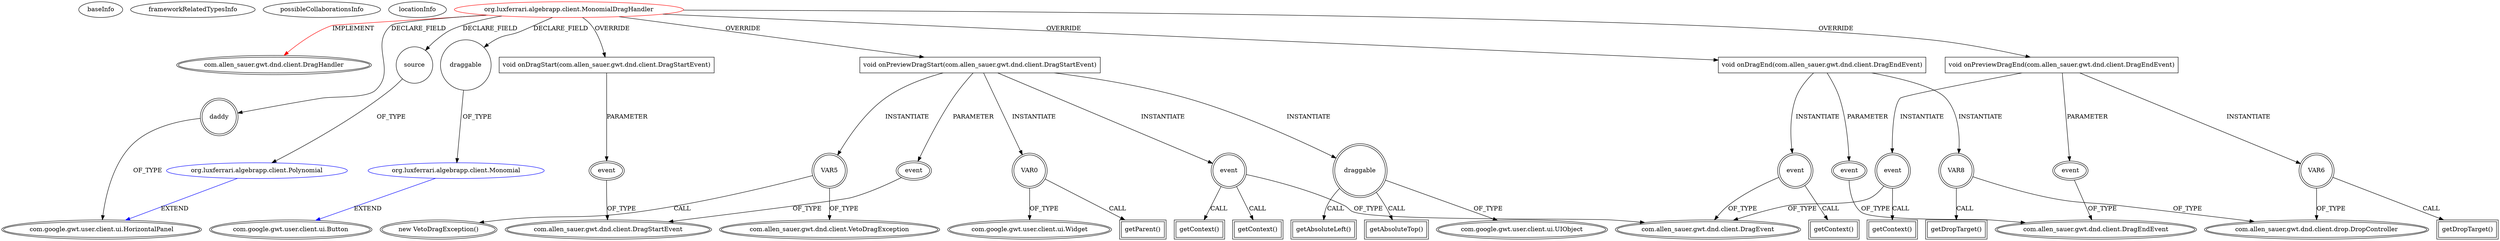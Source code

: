 digraph {
baseInfo[graphId=3644,category="extension_graph",isAnonymous=false,possibleRelation=true]
frameworkRelatedTypesInfo[0="com.allen_sauer.gwt.dnd.client.DragHandler"]
possibleCollaborationsInfo[0="3644~FIELD_DECLARATION-~com.allen_sauer.gwt.dnd.client.DragHandler ~com.google.gwt.user.client.ui.Button ~false~false",1="3644~FIELD_DECLARATION-~com.allen_sauer.gwt.dnd.client.DragHandler ~com.google.gwt.user.client.ui.HorizontalPanel ~false~false"]
locationInfo[projectName="luxferrari-AlgebrApp",filePath="/luxferrari-AlgebrApp/AlgebrApp-master/AlgebrApp/src/org/luxferrari/algebrapp/client/MonomialDragHandler.java",contextSignature="MonomialDragHandler",graphId="3644"]
0[label="org.luxferrari.algebrapp.client.MonomialDragHandler",vertexType="ROOT_CLIENT_CLASS_DECLARATION",isFrameworkType=false,color=red]
1[label="com.allen_sauer.gwt.dnd.client.DragHandler",vertexType="FRAMEWORK_INTERFACE_TYPE",isFrameworkType=true,peripheries=2]
2[label="daddy",vertexType="FIELD_DECLARATION",isFrameworkType=true,peripheries=2,shape=circle]
3[label="com.google.gwt.user.client.ui.HorizontalPanel",vertexType="FRAMEWORK_CLASS_TYPE",isFrameworkType=true,peripheries=2]
4[label="draggable",vertexType="FIELD_DECLARATION",isFrameworkType=false,shape=circle]
5[label="org.luxferrari.algebrapp.client.Monomial",vertexType="REFERENCE_CLIENT_CLASS_DECLARATION",isFrameworkType=false,color=blue]
6[label="com.google.gwt.user.client.ui.Button",vertexType="FRAMEWORK_CLASS_TYPE",isFrameworkType=true,peripheries=2]
7[label="source",vertexType="FIELD_DECLARATION",isFrameworkType=false,shape=circle]
8[label="org.luxferrari.algebrapp.client.Polynomial",vertexType="REFERENCE_CLIENT_CLASS_DECLARATION",isFrameworkType=false,color=blue]
10[label="void onPreviewDragStart(com.allen_sauer.gwt.dnd.client.DragStartEvent)",vertexType="OVERRIDING_METHOD_DECLARATION",isFrameworkType=false,shape=box]
11[label="event",vertexType="PARAMETER_DECLARATION",isFrameworkType=true,peripheries=2]
12[label="com.allen_sauer.gwt.dnd.client.DragStartEvent",vertexType="FRAMEWORK_CLASS_TYPE",isFrameworkType=true,peripheries=2]
13[label="VAR0",vertexType="VARIABLE_EXPRESION",isFrameworkType=true,peripheries=2,shape=circle]
15[label="com.google.gwt.user.client.ui.Widget",vertexType="FRAMEWORK_CLASS_TYPE",isFrameworkType=true,peripheries=2]
14[label="getParent()",vertexType="INSIDE_CALL",isFrameworkType=true,peripheries=2,shape=box]
16[label="event",vertexType="VARIABLE_EXPRESION",isFrameworkType=true,peripheries=2,shape=circle]
18[label="com.allen_sauer.gwt.dnd.client.DragEvent",vertexType="FRAMEWORK_CLASS_TYPE",isFrameworkType=true,peripheries=2]
17[label="getContext()",vertexType="INSIDE_CALL",isFrameworkType=true,peripheries=2,shape=box]
20[label="getContext()",vertexType="INSIDE_CALL",isFrameworkType=true,peripheries=2,shape=box]
21[label="draggable",vertexType="VARIABLE_EXPRESION",isFrameworkType=true,peripheries=2,shape=circle]
23[label="com.google.gwt.user.client.ui.UIObject",vertexType="FRAMEWORK_CLASS_TYPE",isFrameworkType=true,peripheries=2]
22[label="getAbsoluteLeft()",vertexType="INSIDE_CALL",isFrameworkType=true,peripheries=2,shape=box]
25[label="getAbsoluteTop()",vertexType="INSIDE_CALL",isFrameworkType=true,peripheries=2,shape=box]
27[label="VAR5",vertexType="VARIABLE_EXPRESION",isFrameworkType=true,peripheries=2,shape=circle]
28[label="com.allen_sauer.gwt.dnd.client.VetoDragException",vertexType="FRAMEWORK_CLASS_TYPE",isFrameworkType=true,peripheries=2]
26[label="new VetoDragException()",vertexType="CONSTRUCTOR_CALL",isFrameworkType=true,peripheries=2]
29[label="void onDragStart(com.allen_sauer.gwt.dnd.client.DragStartEvent)",vertexType="OVERRIDING_METHOD_DECLARATION",isFrameworkType=false,shape=box]
30[label="event",vertexType="PARAMETER_DECLARATION",isFrameworkType=true,peripheries=2]
32[label="void onPreviewDragEnd(com.allen_sauer.gwt.dnd.client.DragEndEvent)",vertexType="OVERRIDING_METHOD_DECLARATION",isFrameworkType=false,shape=box]
33[label="event",vertexType="PARAMETER_DECLARATION",isFrameworkType=true,peripheries=2]
34[label="com.allen_sauer.gwt.dnd.client.DragEndEvent",vertexType="FRAMEWORK_CLASS_TYPE",isFrameworkType=true,peripheries=2]
35[label="VAR6",vertexType="VARIABLE_EXPRESION",isFrameworkType=true,peripheries=2,shape=circle]
37[label="com.allen_sauer.gwt.dnd.client.drop.DropController",vertexType="FRAMEWORK_INTERFACE_TYPE",isFrameworkType=true,peripheries=2]
36[label="getDropTarget()",vertexType="INSIDE_CALL",isFrameworkType=true,peripheries=2,shape=box]
38[label="event",vertexType="VARIABLE_EXPRESION",isFrameworkType=true,peripheries=2,shape=circle]
39[label="getContext()",vertexType="INSIDE_CALL",isFrameworkType=true,peripheries=2,shape=box]
41[label="void onDragEnd(com.allen_sauer.gwt.dnd.client.DragEndEvent)",vertexType="OVERRIDING_METHOD_DECLARATION",isFrameworkType=false,shape=box]
42[label="event",vertexType="PARAMETER_DECLARATION",isFrameworkType=true,peripheries=2]
44[label="VAR8",vertexType="VARIABLE_EXPRESION",isFrameworkType=true,peripheries=2,shape=circle]
45[label="getDropTarget()",vertexType="INSIDE_CALL",isFrameworkType=true,peripheries=2,shape=box]
47[label="event",vertexType="VARIABLE_EXPRESION",isFrameworkType=true,peripheries=2,shape=circle]
48[label="getContext()",vertexType="INSIDE_CALL",isFrameworkType=true,peripheries=2,shape=box]
0->1[label="IMPLEMENT",color=red]
0->2[label="DECLARE_FIELD"]
2->3[label="OF_TYPE"]
0->4[label="DECLARE_FIELD"]
5->6[label="EXTEND",color=blue]
4->5[label="OF_TYPE"]
0->7[label="DECLARE_FIELD"]
8->3[label="EXTEND",color=blue]
7->8[label="OF_TYPE"]
0->10[label="OVERRIDE"]
11->12[label="OF_TYPE"]
10->11[label="PARAMETER"]
10->13[label="INSTANTIATE"]
13->15[label="OF_TYPE"]
13->14[label="CALL"]
10->16[label="INSTANTIATE"]
16->18[label="OF_TYPE"]
16->17[label="CALL"]
16->20[label="CALL"]
10->21[label="INSTANTIATE"]
21->23[label="OF_TYPE"]
21->22[label="CALL"]
21->25[label="CALL"]
10->27[label="INSTANTIATE"]
27->28[label="OF_TYPE"]
27->26[label="CALL"]
0->29[label="OVERRIDE"]
30->12[label="OF_TYPE"]
29->30[label="PARAMETER"]
0->32[label="OVERRIDE"]
33->34[label="OF_TYPE"]
32->33[label="PARAMETER"]
32->35[label="INSTANTIATE"]
35->37[label="OF_TYPE"]
35->36[label="CALL"]
32->38[label="INSTANTIATE"]
38->18[label="OF_TYPE"]
38->39[label="CALL"]
0->41[label="OVERRIDE"]
42->34[label="OF_TYPE"]
41->42[label="PARAMETER"]
41->44[label="INSTANTIATE"]
44->37[label="OF_TYPE"]
44->45[label="CALL"]
41->47[label="INSTANTIATE"]
47->18[label="OF_TYPE"]
47->48[label="CALL"]
}
